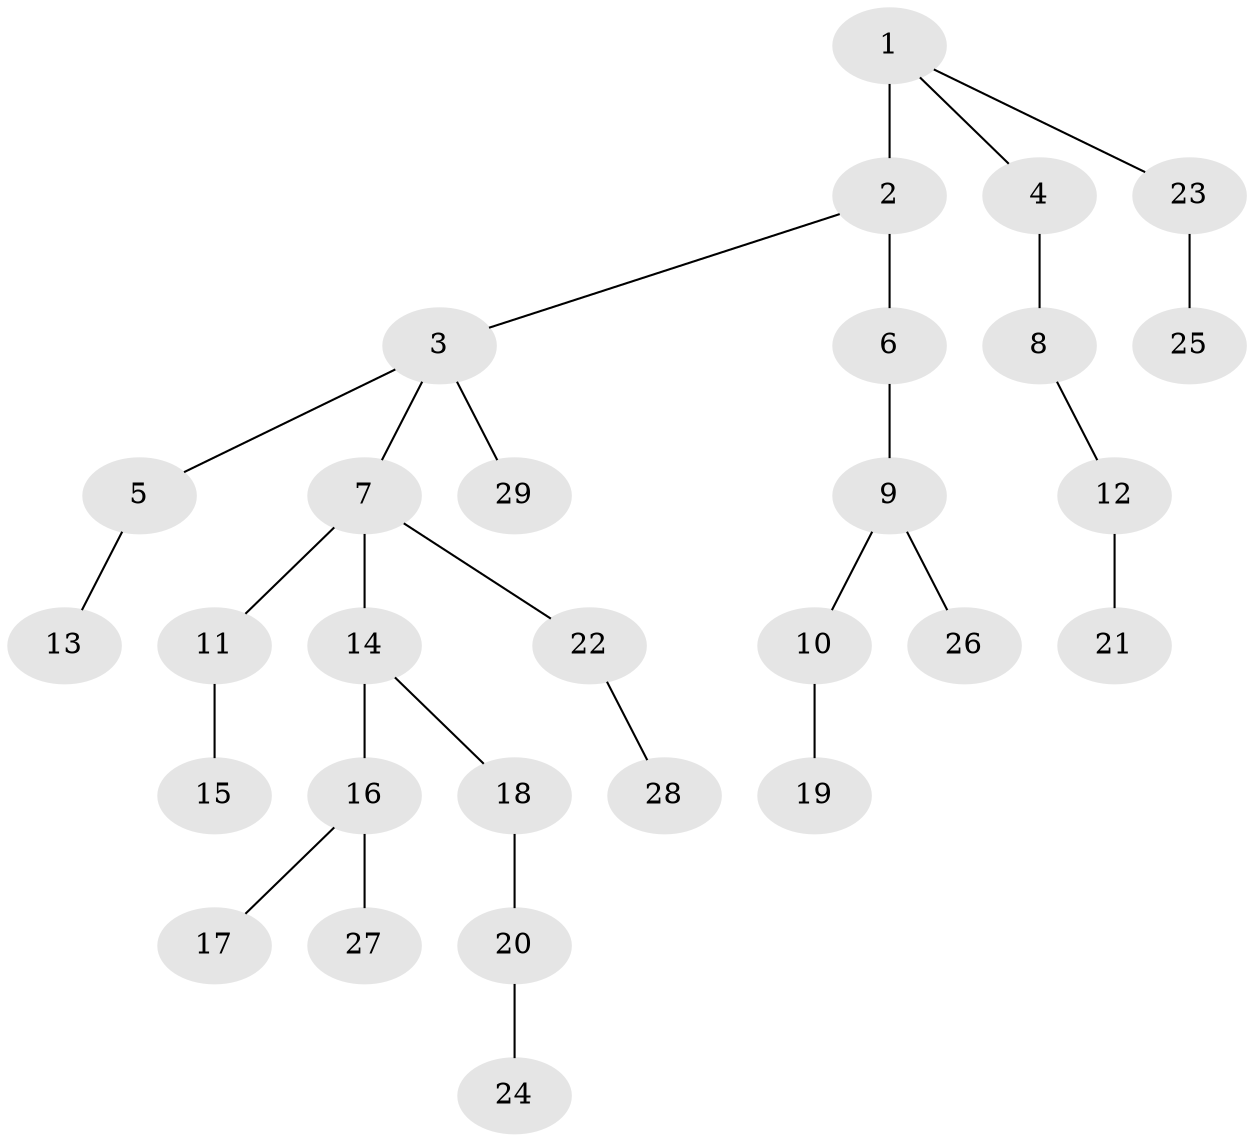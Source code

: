 // original degree distribution, {2: 0.21428571428571427, 9: 0.017857142857142856, 5: 0.017857142857142856, 1: 0.5357142857142857, 3: 0.14285714285714285, 6: 0.017857142857142856, 4: 0.05357142857142857}
// Generated by graph-tools (version 1.1) at 2025/51/03/04/25 22:51:39]
// undirected, 29 vertices, 28 edges
graph export_dot {
  node [color=gray90,style=filled];
  1;
  2;
  3;
  4;
  5;
  6;
  7;
  8;
  9;
  10;
  11;
  12;
  13;
  14;
  15;
  16;
  17;
  18;
  19;
  20;
  21;
  22;
  23;
  24;
  25;
  26;
  27;
  28;
  29;
  1 -- 2 [weight=6.0];
  1 -- 4 [weight=1.0];
  1 -- 23 [weight=1.0];
  2 -- 3 [weight=1.0];
  2 -- 6 [weight=1.0];
  3 -- 5 [weight=1.0];
  3 -- 7 [weight=1.0];
  3 -- 29 [weight=1.0];
  4 -- 8 [weight=1.0];
  5 -- 13 [weight=1.0];
  6 -- 9 [weight=1.0];
  7 -- 11 [weight=1.0];
  7 -- 14 [weight=2.0];
  7 -- 22 [weight=1.0];
  8 -- 12 [weight=1.0];
  9 -- 10 [weight=1.0];
  9 -- 26 [weight=1.0];
  10 -- 19 [weight=2.0];
  11 -- 15 [weight=2.0];
  12 -- 21 [weight=2.0];
  14 -- 16 [weight=2.0];
  14 -- 18 [weight=1.0];
  16 -- 17 [weight=1.0];
  16 -- 27 [weight=1.0];
  18 -- 20 [weight=1.0];
  20 -- 24 [weight=2.0];
  22 -- 28 [weight=1.0];
  23 -- 25 [weight=1.0];
}
